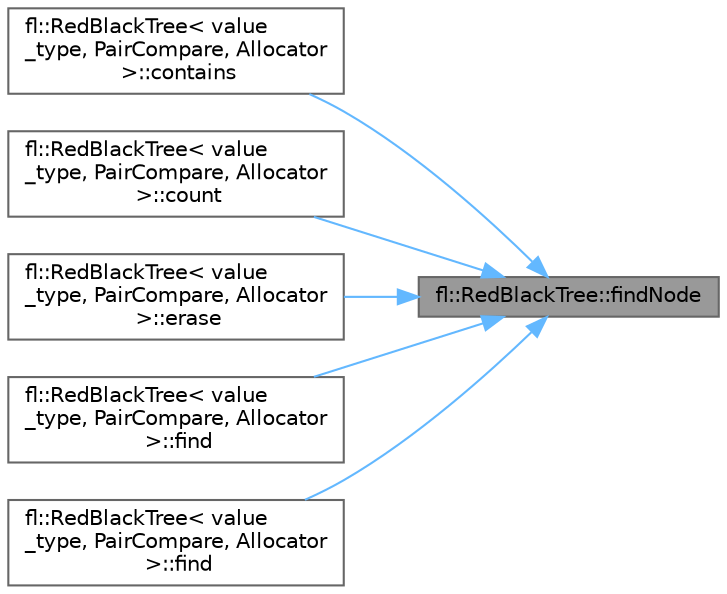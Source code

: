 digraph "fl::RedBlackTree::findNode"
{
 // INTERACTIVE_SVG=YES
 // LATEX_PDF_SIZE
  bgcolor="transparent";
  edge [fontname=Helvetica,fontsize=10,labelfontname=Helvetica,labelfontsize=10];
  node [fontname=Helvetica,fontsize=10,shape=box,height=0.2,width=0.4];
  rankdir="RL";
  Node1 [id="Node000001",label="fl::RedBlackTree::findNode",height=0.2,width=0.4,color="gray40", fillcolor="grey60", style="filled", fontcolor="black",tooltip=" "];
  Node1 -> Node2 [id="edge1_Node000001_Node000002",dir="back",color="steelblue1",style="solid",tooltip=" "];
  Node2 [id="Node000002",label="fl::RedBlackTree\< value\l_type, PairCompare, Allocator\l \>::contains",height=0.2,width=0.4,color="grey40", fillcolor="white", style="filled",URL="$dd/d28/classfl_1_1_red_black_tree_aaa98a14b23d79f5c4f0304195534bf6e.html#aaa98a14b23d79f5c4f0304195534bf6e",tooltip=" "];
  Node1 -> Node3 [id="edge2_Node000001_Node000003",dir="back",color="steelblue1",style="solid",tooltip=" "];
  Node3 [id="Node000003",label="fl::RedBlackTree\< value\l_type, PairCompare, Allocator\l \>::count",height=0.2,width=0.4,color="grey40", fillcolor="white", style="filled",URL="$dd/d28/classfl_1_1_red_black_tree_a4ab643184b24079fa9fdd06e867c0434.html#a4ab643184b24079fa9fdd06e867c0434",tooltip=" "];
  Node1 -> Node4 [id="edge3_Node000001_Node000004",dir="back",color="steelblue1",style="solid",tooltip=" "];
  Node4 [id="Node000004",label="fl::RedBlackTree\< value\l_type, PairCompare, Allocator\l \>::erase",height=0.2,width=0.4,color="grey40", fillcolor="white", style="filled",URL="$dd/d28/classfl_1_1_red_black_tree_a076a77f43740344edf5a1380951c094d.html#a076a77f43740344edf5a1380951c094d",tooltip=" "];
  Node1 -> Node5 [id="edge4_Node000001_Node000005",dir="back",color="steelblue1",style="solid",tooltip=" "];
  Node5 [id="Node000005",label="fl::RedBlackTree\< value\l_type, PairCompare, Allocator\l \>::find",height=0.2,width=0.4,color="grey40", fillcolor="white", style="filled",URL="$dd/d28/classfl_1_1_red_black_tree_aa85bb691aef2aa3cedf6a4c1d76383ab.html#aa85bb691aef2aa3cedf6a4c1d76383ab",tooltip=" "];
  Node1 -> Node6 [id="edge5_Node000001_Node000006",dir="back",color="steelblue1",style="solid",tooltip=" "];
  Node6 [id="Node000006",label="fl::RedBlackTree\< value\l_type, PairCompare, Allocator\l \>::find",height=0.2,width=0.4,color="grey40", fillcolor="white", style="filled",URL="$dd/d28/classfl_1_1_red_black_tree_ab92fb20b34c091c6ef900dd0d23f7043.html#ab92fb20b34c091c6ef900dd0d23f7043",tooltip=" "];
}
